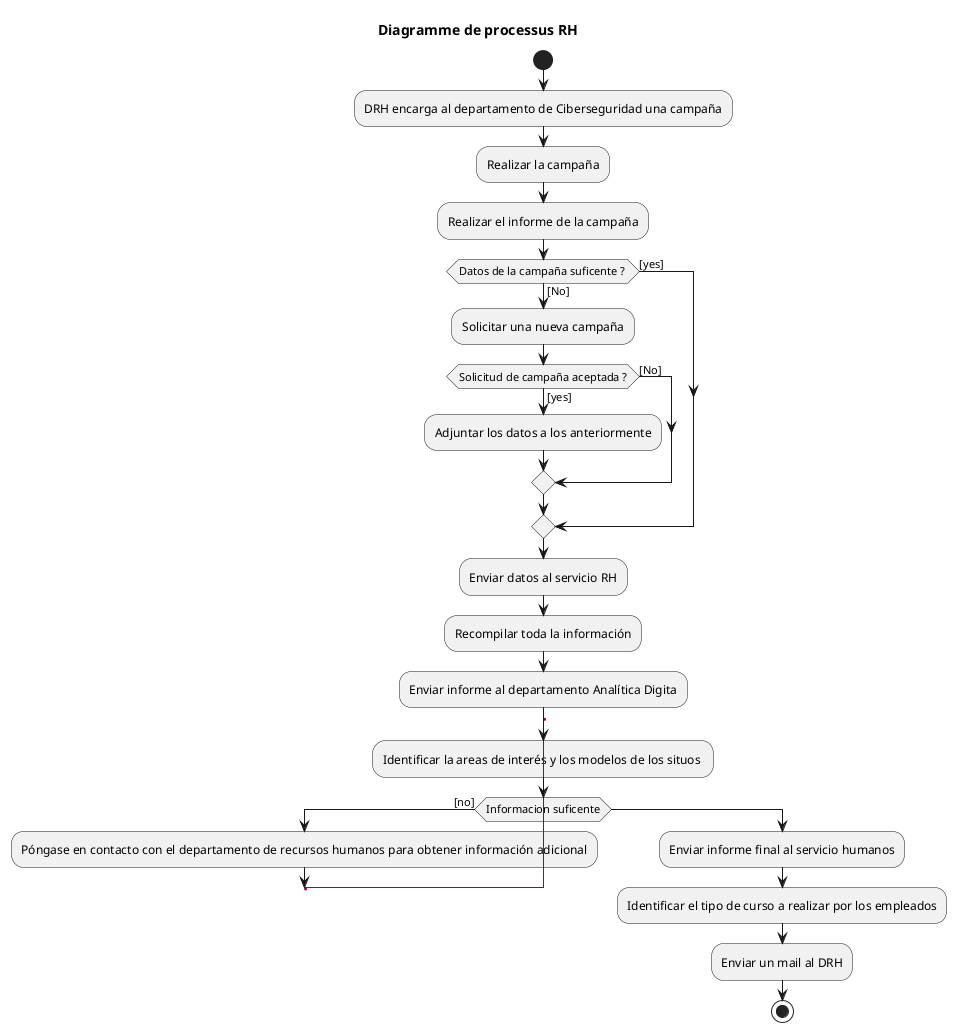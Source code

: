 @startuml
skinparam rankdir TB
title Diagramme de processus RH

start
:DRH encarga al departamento de Ciberseguridad una campaña;
:Realizar la campaña;
:Realizar el informe de la campaña;
if (Datos de la campaña suficente ? ) then ([yes])
else ([No])
  :Solicitar una nueva campaña;
  if (Solicitud de campaña aceptada ?) then ([yes])
    :Adjuntar los datos a los anteriormente;
  else ([No])
  endif
endif
:Enviar datos al servicio RH;
:Recompilar toda la información;
:Enviar informe al departamento Analítica Digita;
label identificatar;
:Identificar la areas de interés y los modelos de los situos ;
if(Informacion suficente) then ([no])
  :Póngase en contacto con el departamento de recursos humanos para obtener información adicional;
  goto identificatar
else 
  :Enviar informe final al servicio humanos;
  :Identificar el tipo de curso a realizar por los empleados;
  :Enviar un mail al DRH;
stop
@enduml

